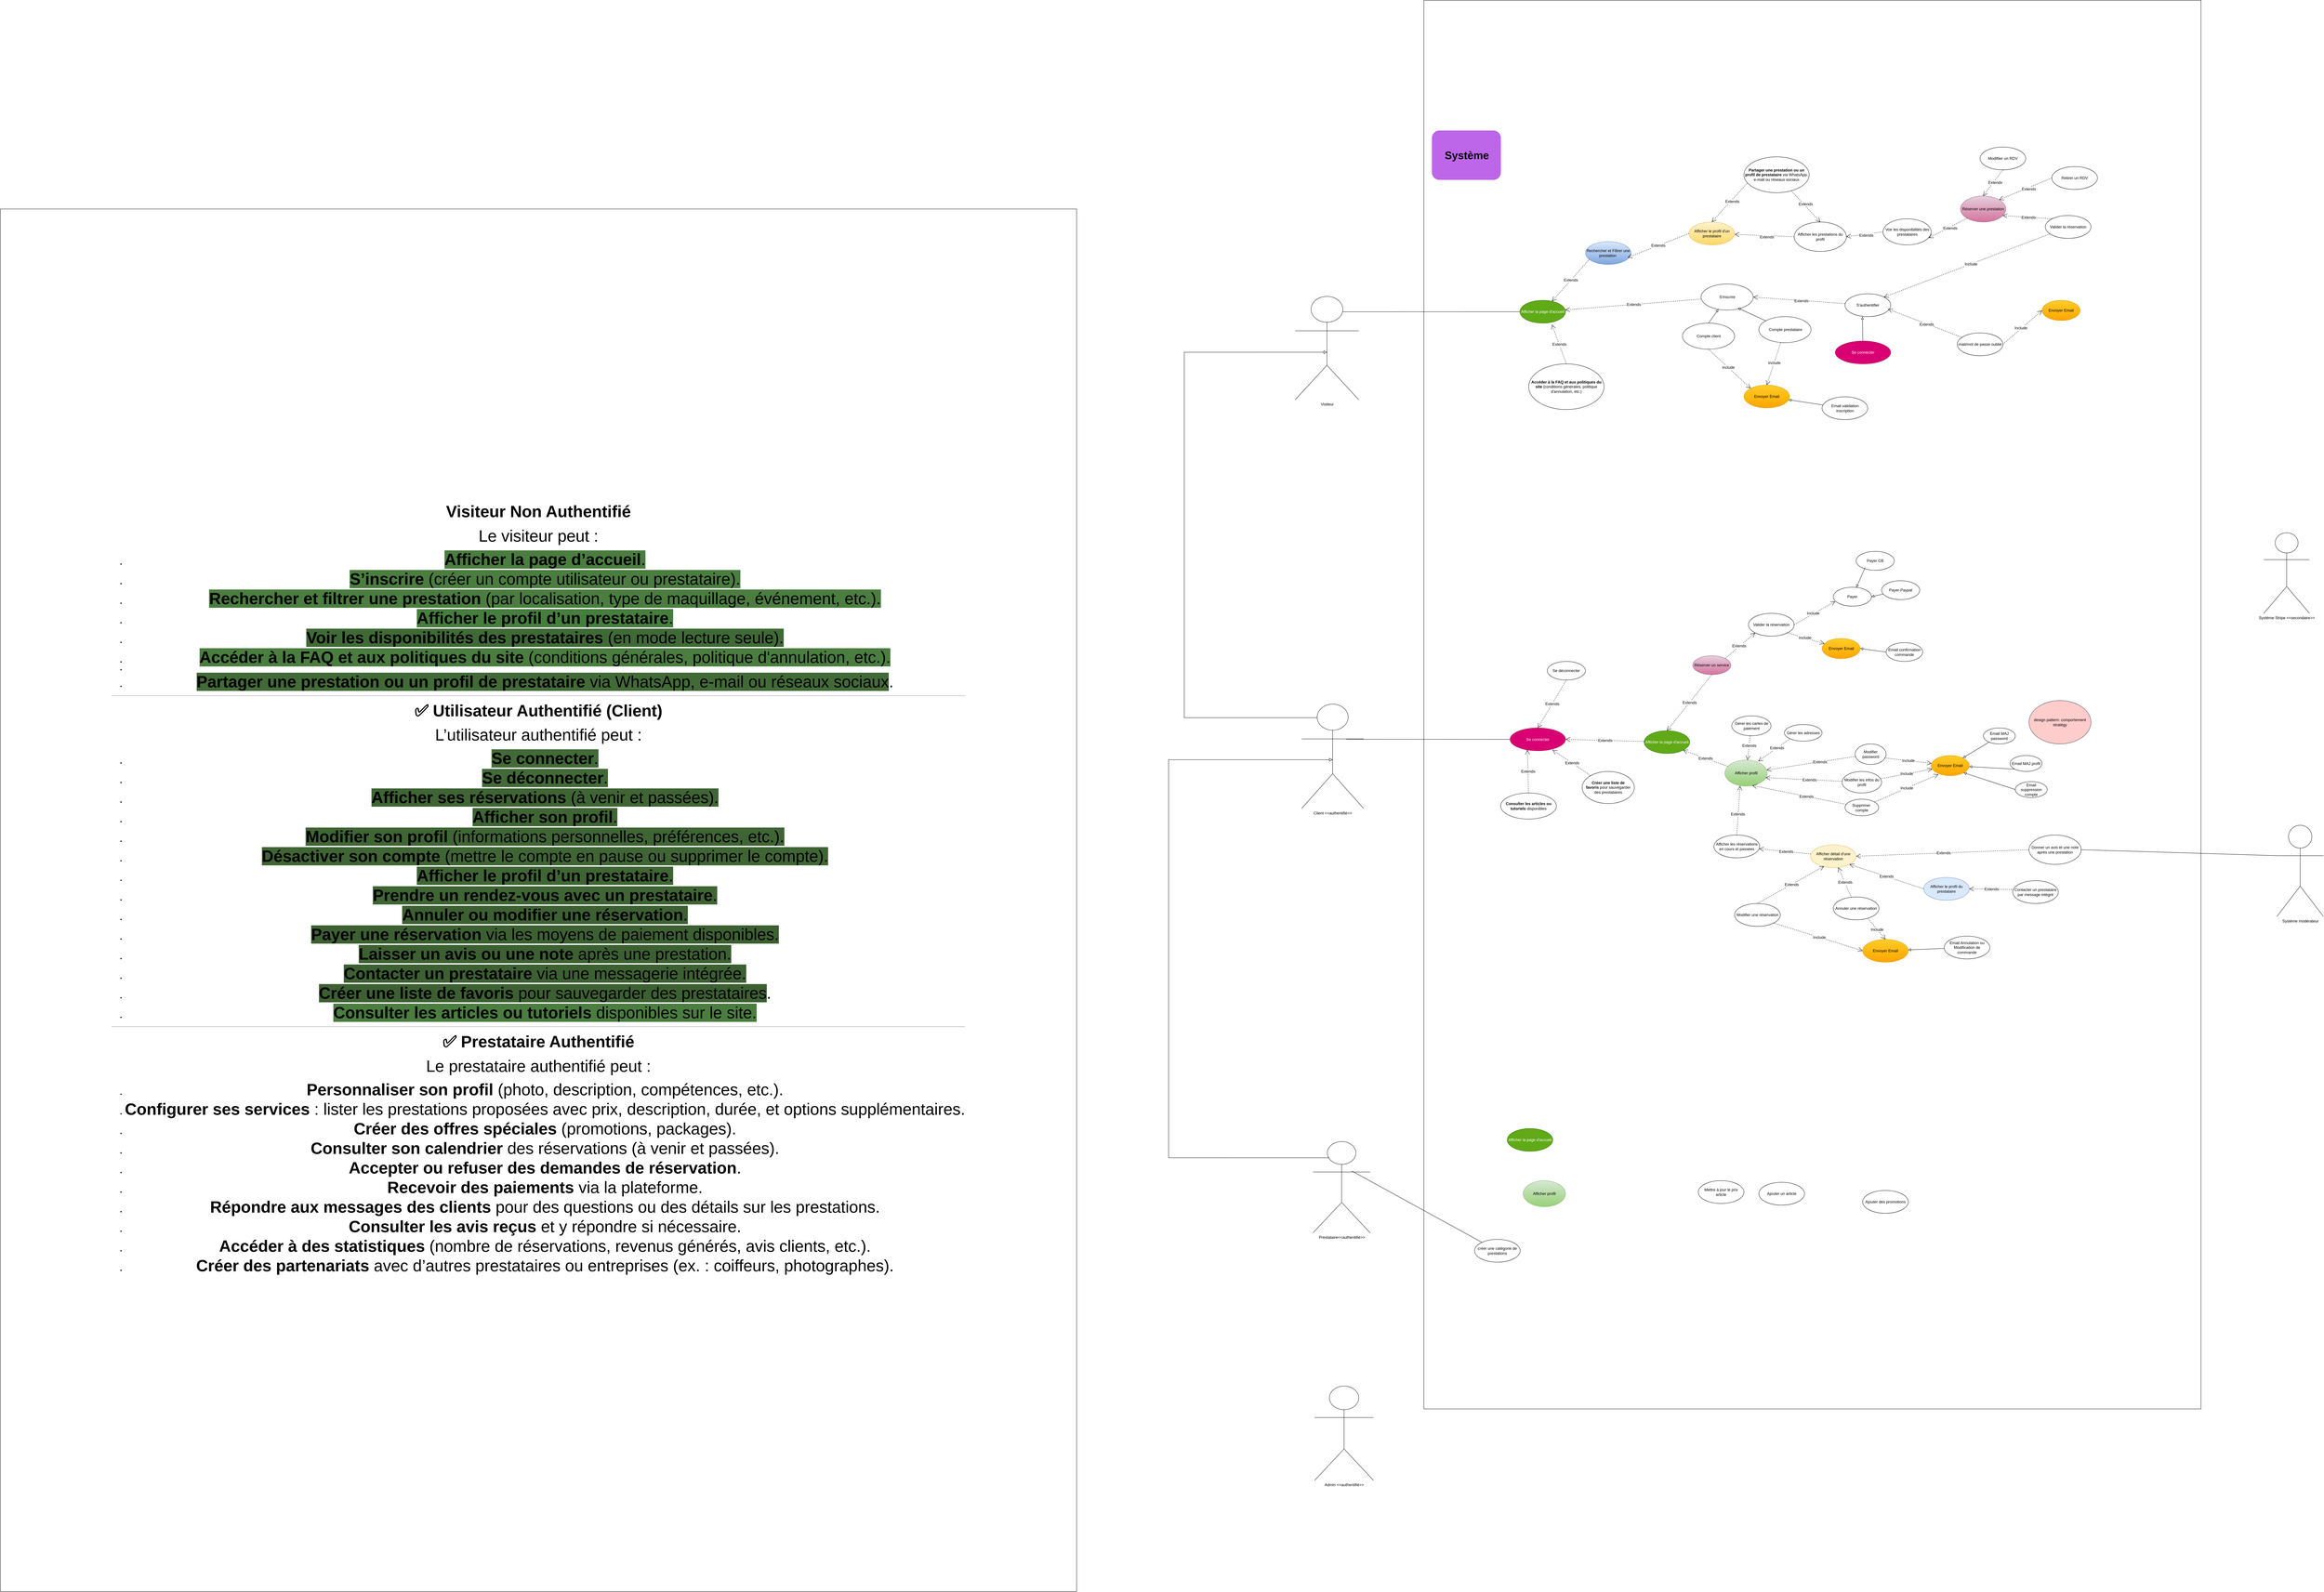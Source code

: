 <mxfile version="26.0.11">
  <diagram name="Page-1" id="6ZYqpIRizQXzz5DhEBzc">
    <mxGraphModel dx="8677" dy="4253" grid="1" gridSize="10" guides="1" tooltips="1" connect="1" arrows="1" fold="1" page="1" pageScale="1" pageWidth="827" pageHeight="1169" math="0" shadow="0">
      <root>
        <mxCell id="0" />
        <mxCell id="1" parent="0" />
        <mxCell id="JcrogjCkA5fSQEfnVnb9-1" value="Visiteur" style="shape=umlActor;verticalLabelPosition=bottom;verticalAlign=top;html=1;" parent="1" vertex="1">
          <mxGeometry x="-870" y="-892" width="195" height="317" as="geometry" />
        </mxCell>
        <mxCell id="JcrogjCkA5fSQEfnVnb9-3" value="Prestataire&amp;lt;&amp;lt;authentifié&amp;gt;&amp;gt;" style="shape=umlActor;verticalLabelPosition=bottom;verticalAlign=top;html=1;" parent="1" vertex="1">
          <mxGeometry x="-815" y="1700" width="175" height="280" as="geometry" />
        </mxCell>
        <mxCell id="JcrogjCkA5fSQEfnVnb9-5" value="Système Stripe &amp;lt;&amp;lt;secondaire&amp;gt;&amp;gt;" style="shape=umlActor;verticalLabelPosition=bottom;verticalAlign=top;html=1;" parent="1" vertex="1">
          <mxGeometry x="2100" y="-167" width="140" height="247" as="geometry" />
        </mxCell>
        <mxCell id="JcrogjCkA5fSQEfnVnb9-6" value="" style="rounded=0;whiteSpace=wrap;html=1;" parent="1" vertex="1">
          <mxGeometry x="-475.25" y="-1800" width="2382.5" height="4320" as="geometry" />
        </mxCell>
        <mxCell id="JcrogjCkA5fSQEfnVnb9-7" value="" style="rounded=1;whiteSpace=wrap;html=1;fillColor=light-dark(#be66ea, #392f3f);strokeColor=light-dark(#b84cd6, #9577a3);container=1;" parent="1" vertex="1">
          <mxGeometry x="-450" y="-1400" width="210" height="150" as="geometry" />
        </mxCell>
        <mxCell id="JcrogjCkA5fSQEfnVnb9-8" value="&lt;font style=&quot;font-size: 33px;&quot;&gt;&lt;b&gt;Système&lt;/b&gt;&lt;/font&gt;" style="text;strokeColor=none;fillColor=none;html=1;align=center;verticalAlign=middle;whiteSpace=wrap;rounded=0;fontSize=16;strokeWidth=2;container=1;" parent="JcrogjCkA5fSQEfnVnb9-7" vertex="1">
          <mxGeometry x="36.998" y="39.286" width="138.548" height="71.429" as="geometry" />
        </mxCell>
        <mxCell id="JcrogjCkA5fSQEfnVnb9-9" value="" style="endArrow=none;html=1;rounded=0;fontSize=12;startSize=8;endSize=8;entryX=0;entryY=0.5;entryDx=0;entryDy=0;exitX=0.75;exitY=0.149;exitDx=0;exitDy=0;exitPerimeter=0;" parent="1" source="JcrogjCkA5fSQEfnVnb9-1" target="JcrogjCkA5fSQEfnVnb9-14" edge="1">
          <mxGeometry width="50" height="50" relative="1" as="geometry">
            <mxPoint x="-480" y="-453" as="sourcePoint" />
            <mxPoint x="-122" y="-265" as="targetPoint" />
          </mxGeometry>
        </mxCell>
        <mxCell id="JcrogjCkA5fSQEfnVnb9-11" value="Admin &amp;lt;&amp;lt;authentifié&amp;gt;&amp;gt;" style="shape=umlActor;verticalLabelPosition=bottom;verticalAlign=top;html=1;" parent="1" vertex="1">
          <mxGeometry x="-810" y="2450" width="180" height="289" as="geometry" />
        </mxCell>
        <mxCell id="JcrogjCkA5fSQEfnVnb9-12" style="rounded=0;orthogonalLoop=1;jettySize=auto;html=1;fontSize=12;startSize=8;endSize=8;endArrow=block;endFill=0;edgeStyle=orthogonalEdgeStyle;exitX=0.251;exitY=0.116;exitDx=0;exitDy=0;exitPerimeter=0;entryX=0.503;entryY=0.54;entryDx=0;entryDy=0;entryPerimeter=0;" parent="1" source="JcrogjCkA5fSQEfnVnb9-4" target="JcrogjCkA5fSQEfnVnb9-1" edge="1">
          <mxGeometry relative="1" as="geometry">
            <mxPoint x="-862" y="400" as="sourcePoint" />
            <mxPoint x="-810" y="-720" as="targetPoint" />
            <Array as="points">
              <mxPoint x="-802" y="400" />
              <mxPoint x="-1210" y="400" />
              <mxPoint x="-1210" y="-721" />
            </Array>
          </mxGeometry>
        </mxCell>
        <mxCell id="JcrogjCkA5fSQEfnVnb9-13" value="Rechercher et Filtrer une prestation&amp;nbsp;" style="ellipse;whiteSpace=wrap;html=1;fillColor=#dae8fc;strokeColor=#6c8ebf;gradientColor=#7ea6e0;" parent="1" vertex="1">
          <mxGeometry x="20" y="-1060" width="140" height="70" as="geometry" />
        </mxCell>
        <mxCell id="JcrogjCkA5fSQEfnVnb9-14" value="Afficher la page d&#39;accueil" style="ellipse;whiteSpace=wrap;html=1;fillColor=#60a917;strokeColor=#2D7600;fontColor=#ffffff;" parent="1" vertex="1">
          <mxGeometry x="-181" y="-880" width="140" height="70" as="geometry" />
        </mxCell>
        <mxCell id="JcrogjCkA5fSQEfnVnb9-15" value="Extends" style="endArrow=open;endSize=12;dashed=1;html=1;rounded=0;fontSize=12;curved=1;exitX=0.09;exitY=0.768;exitDx=0;exitDy=0;exitPerimeter=0;" parent="1" source="JcrogjCkA5fSQEfnVnb9-13" target="JcrogjCkA5fSQEfnVnb9-14" edge="1">
          <mxGeometry x="-0.004" width="160" relative="1" as="geometry">
            <mxPoint x="62" y="-177" as="sourcePoint" />
            <mxPoint x="222" y="-177" as="targetPoint" />
            <mxPoint as="offset" />
          </mxGeometry>
        </mxCell>
        <mxCell id="JcrogjCkA5fSQEfnVnb9-16" value="Afficher le profil d&#39;un prestataire" style="ellipse;whiteSpace=wrap;html=1;fillColor=#fff2cc;gradientColor=#ffd966;strokeColor=#d6b656;" parent="1" vertex="1">
          <mxGeometry x="337.5" y="-1120" width="140" height="70" as="geometry" />
        </mxCell>
        <mxCell id="JcrogjCkA5fSQEfnVnb9-17" value="Extends" style="endArrow=open;endSize=12;dashed=1;html=1;rounded=0;fontSize=12;curved=1;exitX=0;exitY=0.5;exitDx=0;exitDy=0;entryX=0.926;entryY=0.698;entryDx=0;entryDy=0;entryPerimeter=0;" parent="1" source="JcrogjCkA5fSQEfnVnb9-16" target="JcrogjCkA5fSQEfnVnb9-13" edge="1">
          <mxGeometry x="0.01" width="160" relative="1" as="geometry">
            <mxPoint x="438" y="-216" as="sourcePoint" />
            <mxPoint x="315" y="-221" as="targetPoint" />
            <Array as="points" />
            <mxPoint as="offset" />
          </mxGeometry>
        </mxCell>
        <mxCell id="JcrogjCkA5fSQEfnVnb9-22" value="Retirer un RDV" style="ellipse;whiteSpace=wrap;html=1;" parent="1" vertex="1">
          <mxGeometry x="1450" y="-1290" width="140" height="70" as="geometry" />
        </mxCell>
        <mxCell id="JcrogjCkA5fSQEfnVnb9-23" value="Extends" style="endArrow=open;endSize=12;dashed=1;html=1;rounded=0;fontSize=12;curved=1;exitX=0;exitY=0.5;exitDx=0;exitDy=0;entryX=1;entryY=0;entryDx=0;entryDy=0;" parent="1" source="JcrogjCkA5fSQEfnVnb9-22" target="ZPxUNIYuf-vSOhyrgH9L-7" edge="1">
          <mxGeometry x="-0.093" y="4" width="160" relative="1" as="geometry">
            <mxPoint x="313" y="-135" as="sourcePoint" />
            <mxPoint x="468.77" y="-331.533" as="targetPoint" />
            <mxPoint as="offset" />
          </mxGeometry>
        </mxCell>
        <mxCell id="JcrogjCkA5fSQEfnVnb9-28" value="Valider la réservation" style="ellipse;whiteSpace=wrap;html=1;" parent="1" vertex="1">
          <mxGeometry x="1430" y="-1140" width="140" height="70" as="geometry" />
        </mxCell>
        <mxCell id="JcrogjCkA5fSQEfnVnb9-29" value="S&#39;authentifier" style="ellipse;whiteSpace=wrap;html=1;" parent="1" vertex="1">
          <mxGeometry x="816" y="-900" width="140" height="70" as="geometry" />
        </mxCell>
        <mxCell id="JcrogjCkA5fSQEfnVnb9-30" value="Extends" style="endArrow=open;endSize=12;dashed=1;html=1;rounded=0;fontSize=12;curved=1;exitX=0;exitY=0;exitDx=0;exitDy=0;entryX=0.928;entryY=0.75;entryDx=0;entryDy=0;entryPerimeter=0;" parent="1" source="JcrogjCkA5fSQEfnVnb9-28" target="ZPxUNIYuf-vSOhyrgH9L-7" edge="1">
          <mxGeometry x="-0.051" y="1" width="160" relative="1" as="geometry">
            <mxPoint x="261" y="-28" as="sourcePoint" />
            <mxPoint x="500" y="-155" as="targetPoint" />
            <mxPoint x="-1" as="offset" />
          </mxGeometry>
        </mxCell>
        <mxCell id="JcrogjCkA5fSQEfnVnb9-31" value="Include" style="endArrow=open;endSize=12;dashed=1;html=1;rounded=0;fontSize=12;curved=1;entryX=1;entryY=0;entryDx=0;entryDy=0;" parent="1" source="JcrogjCkA5fSQEfnVnb9-28" target="JcrogjCkA5fSQEfnVnb9-29" edge="1">
          <mxGeometry x="-0.051" y="1" width="160" relative="1" as="geometry">
            <mxPoint x="265" y="57" as="sourcePoint" />
            <mxPoint x="140" y="34" as="targetPoint" />
            <mxPoint x="-1" as="offset" />
          </mxGeometry>
        </mxCell>
        <mxCell id="JcrogjCkA5fSQEfnVnb9-32" value="S&#39;inscrire" style="ellipse;whiteSpace=wrap;html=1;" parent="1" vertex="1">
          <mxGeometry x="374.5" y="-930" width="160" height="80" as="geometry" />
        </mxCell>
        <mxCell id="JcrogjCkA5fSQEfnVnb9-33" value="Extends" style="endArrow=open;endSize=12;dashed=1;html=1;rounded=0;fontSize=12;curved=1;" parent="1" source="JcrogjCkA5fSQEfnVnb9-32" target="JcrogjCkA5fSQEfnVnb9-14" edge="1">
          <mxGeometry x="-0.004" width="160" relative="1" as="geometry">
            <mxPoint x="-108" y="-137" as="sourcePoint" />
            <mxPoint x="-121" y="-203" as="targetPoint" />
            <mxPoint as="offset" />
          </mxGeometry>
        </mxCell>
        <mxCell id="JcrogjCkA5fSQEfnVnb9-34" value="Extends" style="endArrow=open;endSize=12;dashed=1;html=1;rounded=0;fontSize=12;curved=1;entryX=1;entryY=0.5;entryDx=0;entryDy=0;" parent="1" source="JcrogjCkA5fSQEfnVnb9-29" target="JcrogjCkA5fSQEfnVnb9-32" edge="1">
          <mxGeometry x="-0.051" y="1" width="160" relative="1" as="geometry">
            <mxPoint x="117" y="161" as="sourcePoint" />
            <mxPoint x="-8" y="138" as="targetPoint" />
            <mxPoint x="-1" as="offset" />
          </mxGeometry>
        </mxCell>
        <mxCell id="JcrogjCkA5fSQEfnVnb9-35" value="Donner un avis et une note après une prestation" style="ellipse;whiteSpace=wrap;html=1;" parent="1" vertex="1">
          <mxGeometry x="1380" y="760" width="160" height="90" as="geometry" />
        </mxCell>
        <mxCell id="JcrogjCkA5fSQEfnVnb9-37" value="Afficher les réservations en cours et passées" style="ellipse;whiteSpace=wrap;html=1;" parent="1" vertex="1">
          <mxGeometry x="414" y="760" width="140" height="70" as="geometry" />
        </mxCell>
        <mxCell id="JcrogjCkA5fSQEfnVnb9-40" value="Envoyer Email" style="ellipse;whiteSpace=wrap;html=1;fillColor=#ffcd28;strokeColor=#d79b00;gradientColor=#ffa500;" parent="1" vertex="1">
          <mxGeometry x="506" y="-620" width="140" height="70" as="geometry" />
        </mxCell>
        <mxCell id="JcrogjCkA5fSQEfnVnb9-41" value="Email validation inscription" style="ellipse;whiteSpace=wrap;html=1;" parent="1" vertex="1">
          <mxGeometry x="745.5" y="-584" width="140" height="70" as="geometry" />
        </mxCell>
        <mxCell id="JcrogjCkA5fSQEfnVnb9-42" style="rounded=0;orthogonalLoop=1;jettySize=auto;html=1;fontSize=12;endArrow=block;endFill=0;" parent="1" source="JcrogjCkA5fSQEfnVnb9-41" target="JcrogjCkA5fSQEfnVnb9-40" edge="1">
          <mxGeometry relative="1" as="geometry">
            <mxPoint x="-231.5" y="54" as="sourcePoint" />
            <mxPoint x="-218.5" y="-225" as="targetPoint" />
          </mxGeometry>
        </mxCell>
        <mxCell id="JcrogjCkA5fSQEfnVnb9-43" value="include" style="endArrow=open;endSize=12;dashed=1;html=1;rounded=0;fontSize=12;curved=1;entryX=0;entryY=0;entryDx=0;entryDy=0;exitX=0.5;exitY=1;exitDx=0;exitDy=0;" parent="1" source="ZPxUNIYuf-vSOhyrgH9L-33" target="JcrogjCkA5fSQEfnVnb9-40" edge="1">
          <mxGeometry x="-0.051" y="1" width="160" relative="1" as="geometry">
            <mxPoint x="-148" y="-62" as="sourcePoint" />
            <mxPoint x="-119" y="-179" as="targetPoint" />
            <mxPoint x="-1" as="offset" />
          </mxGeometry>
        </mxCell>
        <mxCell id="JcrogjCkA5fSQEfnVnb9-44" value="Se déconnecter" style="ellipse;whiteSpace=wrap;html=1;" parent="1" vertex="1">
          <mxGeometry x="-97" y="227.5" width="117" height="57" as="geometry" />
        </mxCell>
        <mxCell id="JcrogjCkA5fSQEfnVnb9-46" value="Réserver un service" style="ellipse;whiteSpace=wrap;html=1;fillColor=#e6d0de;strokeColor=#996185;gradientColor=#d5739d;" parent="1" vertex="1">
          <mxGeometry x="349" y="210" width="117" height="58" as="geometry" />
        </mxCell>
        <mxCell id="JcrogjCkA5fSQEfnVnb9-47" value="Envoyer Email" style="ellipse;whiteSpace=wrap;html=1;fillColor=#ffcd28;strokeColor=#d79b00;gradientColor=#ffa500;" parent="1" vertex="1">
          <mxGeometry x="745.5" y="157" width="117" height="62" as="geometry" />
        </mxCell>
        <mxCell id="JcrogjCkA5fSQEfnVnb9-48" value="Include" style="endArrow=open;endSize=12;dashed=1;html=1;rounded=0;fontSize=12;curved=1;exitX=1;exitY=1;exitDx=0;exitDy=0;" parent="1" source="O4oYYWf4ppTde2RlQpEJ-8" target="JcrogjCkA5fSQEfnVnb9-47" edge="1">
          <mxGeometry x="-0.051" y="1" width="160" relative="1" as="geometry">
            <mxPoint x="-67" y="334" as="sourcePoint" />
            <mxPoint x="-117" y="257" as="targetPoint" />
            <mxPoint x="-1" as="offset" />
          </mxGeometry>
        </mxCell>
        <mxCell id="JcrogjCkA5fSQEfnVnb9-49" value="Email confirmation commande" style="ellipse;whiteSpace=wrap;html=1;" parent="1" vertex="1">
          <mxGeometry x="942" y="170" width="112" height="57.5" as="geometry" />
        </mxCell>
        <mxCell id="JcrogjCkA5fSQEfnVnb9-50" style="rounded=0;orthogonalLoop=1;jettySize=auto;html=1;fontSize=12;endArrow=block;endFill=0;exitX=0;exitY=0.5;exitDx=0;exitDy=0;entryX=1;entryY=0.5;entryDx=0;entryDy=0;" parent="1" source="JcrogjCkA5fSQEfnVnb9-49" target="JcrogjCkA5fSQEfnVnb9-47" edge="1">
          <mxGeometry relative="1" as="geometry">
            <mxPoint x="-31" y="394" as="sourcePoint" />
            <mxPoint x="-52" y="308" as="targetPoint" />
          </mxGeometry>
        </mxCell>
        <mxCell id="JcrogjCkA5fSQEfnVnb9-53" value="Afficher détail d&#39;une réservation" style="ellipse;whiteSpace=wrap;html=1;fillColor=#fff2cc;strokeColor=#d6b656;" parent="1" vertex="1">
          <mxGeometry x="710" y="790" width="140" height="70" as="geometry" />
        </mxCell>
        <mxCell id="JcrogjCkA5fSQEfnVnb9-54" value="Extends" style="endArrow=open;endSize=12;dashed=1;html=1;rounded=0;fontSize=12;curved=1;" parent="1" source="JcrogjCkA5fSQEfnVnb9-53" target="JcrogjCkA5fSQEfnVnb9-37" edge="1">
          <mxGeometry x="-0.051" y="1" width="160" relative="1" as="geometry">
            <mxPoint x="-46" y="542" as="sourcePoint" />
            <mxPoint x="-96" y="465" as="targetPoint" />
            <mxPoint x="-1" as="offset" />
          </mxGeometry>
        </mxCell>
        <mxCell id="JcrogjCkA5fSQEfnVnb9-56" value="Extends" style="endArrow=open;endSize=12;dashed=1;html=1;rounded=0;fontSize=12;curved=1;entryX=1;entryY=0.5;entryDx=0;entryDy=0;exitX=0;exitY=0.5;exitDx=0;exitDy=0;" parent="1" source="JcrogjCkA5fSQEfnVnb9-35" target="JcrogjCkA5fSQEfnVnb9-53" edge="1">
          <mxGeometry x="-0.012" width="160" relative="1" as="geometry">
            <mxPoint x="397" y="330" as="sourcePoint" />
            <mxPoint x="212.66" y="823.82" as="targetPoint" />
            <mxPoint as="offset" />
          </mxGeometry>
        </mxCell>
        <mxCell id="JcrogjCkA5fSQEfnVnb9-60" value="Afficher le profil du prestataire" style="ellipse;whiteSpace=wrap;html=1;fillColor=#dae8fc;strokeColor=#6c8ebf;" parent="1" vertex="1">
          <mxGeometry x="1057" y="890" width="140" height="70" as="geometry" />
        </mxCell>
        <mxCell id="JcrogjCkA5fSQEfnVnb9-61" value="Extends" style="endArrow=open;endSize=12;dashed=1;html=1;rounded=0;fontSize=12;curved=1;exitX=0;exitY=0.5;exitDx=0;exitDy=0;entryX=1;entryY=1;entryDx=0;entryDy=0;" parent="1" source="JcrogjCkA5fSQEfnVnb9-60" target="JcrogjCkA5fSQEfnVnb9-53" edge="1">
          <mxGeometry x="0.012" width="160" relative="1" as="geometry">
            <mxPoint x="152" y="453.09" as="sourcePoint" />
            <mxPoint x="71" y="453.09" as="targetPoint" />
            <mxPoint x="1" as="offset" />
          </mxGeometry>
        </mxCell>
        <mxCell id="JcrogjCkA5fSQEfnVnb9-62" value="Annuler une réservation" style="ellipse;whiteSpace=wrap;html=1;" parent="1" vertex="1">
          <mxGeometry x="780" y="950" width="140" height="70" as="geometry" />
        </mxCell>
        <mxCell id="JcrogjCkA5fSQEfnVnb9-63" value="Extends" style="endArrow=open;endSize=12;dashed=1;html=1;rounded=0;fontSize=12;curved=1;" parent="1" source="JcrogjCkA5fSQEfnVnb9-62" target="JcrogjCkA5fSQEfnVnb9-53" edge="1">
          <mxGeometry x="0.012" width="160" relative="1" as="geometry">
            <mxPoint x="147" y="525" as="sourcePoint" />
            <mxPoint x="84.615" y="1008.462" as="targetPoint" />
            <mxPoint x="1" as="offset" />
          </mxGeometry>
        </mxCell>
        <mxCell id="JcrogjCkA5fSQEfnVnb9-64" value="Envoyer Email" style="ellipse;whiteSpace=wrap;html=1;fillColor=#ffcd28;strokeColor=#d79b00;gradientColor=#ffa500;" parent="1" vertex="1">
          <mxGeometry x="870" y="1080" width="140" height="70" as="geometry" />
        </mxCell>
        <mxCell id="JcrogjCkA5fSQEfnVnb9-65" value="Include" style="endArrow=open;endSize=12;dashed=1;html=1;rounded=0;fontSize=12;curved=1;exitX=0.767;exitY=0.964;exitDx=0;exitDy=0;entryX=0.5;entryY=0;entryDx=0;entryDy=0;exitPerimeter=0;" parent="1" source="JcrogjCkA5fSQEfnVnb9-62" target="JcrogjCkA5fSQEfnVnb9-64" edge="1">
          <mxGeometry x="0.029" width="160" relative="1" as="geometry">
            <mxPoint x="268" y="547" as="sourcePoint" />
            <mxPoint x="330" y="548" as="targetPoint" />
            <mxPoint as="offset" />
            <Array as="points" />
          </mxGeometry>
        </mxCell>
        <mxCell id="JcrogjCkA5fSQEfnVnb9-66" value="Email Annulation ou Modification de commande" style="ellipse;whiteSpace=wrap;html=1;" parent="1" vertex="1">
          <mxGeometry x="1120" y="1070" width="140" height="70" as="geometry" />
        </mxCell>
        <mxCell id="JcrogjCkA5fSQEfnVnb9-67" style="rounded=0;orthogonalLoop=1;jettySize=auto;html=1;fontSize=12;endArrow=block;endFill=0;" parent="1" source="JcrogjCkA5fSQEfnVnb9-66" target="JcrogjCkA5fSQEfnVnb9-64" edge="1">
          <mxGeometry relative="1" as="geometry">
            <mxPoint x="445" y="432" as="sourcePoint" />
            <mxPoint x="377" y="433" as="targetPoint" />
          </mxGeometry>
        </mxCell>
        <mxCell id="JcrogjCkA5fSQEfnVnb9-68" value="Afficher profil" style="ellipse;whiteSpace=wrap;html=1;fillColor=#d5e8d4;gradientColor=#97d077;strokeColor=#82b366;" parent="1" vertex="1">
          <mxGeometry x="447.5" y="530" width="130" height="80" as="geometry" />
        </mxCell>
        <mxCell id="JcrogjCkA5fSQEfnVnb9-69" value="" style="endArrow=none;html=1;rounded=0;fontSize=12;startSize=8;endSize=8;exitX=0.72;exitY=0.336;exitDx=0;exitDy=0;exitPerimeter=0;entryX=0;entryY=0.5;entryDx=0;entryDy=0;" parent="1" source="JcrogjCkA5fSQEfnVnb9-4" target="8HR4kZGneCp6-RXd8VZ6-17" edge="1">
          <mxGeometry width="50" height="50" relative="1" as="geometry">
            <mxPoint x="-475" y="54" as="sourcePoint" />
            <mxPoint x="-180" y="390" as="targetPoint" />
          </mxGeometry>
        </mxCell>
        <mxCell id="JcrogjCkA5fSQEfnVnb9-70" value="Modifier les infos du profil" style="ellipse;whiteSpace=wrap;html=1;" parent="1" vertex="1">
          <mxGeometry x="807" y="565" width="121" height="66" as="geometry" />
        </mxCell>
        <mxCell id="JcrogjCkA5fSQEfnVnb9-71" value="Modifier password" style="ellipse;whiteSpace=wrap;html=1;" parent="1" vertex="1">
          <mxGeometry x="847" y="480.5" width="95" height="63" as="geometry" />
        </mxCell>
        <mxCell id="JcrogjCkA5fSQEfnVnb9-72" value="Extends" style="endArrow=open;endSize=12;dashed=1;html=1;rounded=0;fontSize=12;curved=1;" parent="1" source="JcrogjCkA5fSQEfnVnb9-71" target="JcrogjCkA5fSQEfnVnb9-68" edge="1">
          <mxGeometry x="-0.198" width="160" relative="1" as="geometry">
            <mxPoint x="-102" y="133" as="sourcePoint" />
            <mxPoint x="160" y="540" as="targetPoint" />
            <mxPoint as="offset" />
            <Array as="points" />
          </mxGeometry>
        </mxCell>
        <mxCell id="JcrogjCkA5fSQEfnVnb9-73" value="Extends" style="endArrow=open;endSize=12;dashed=1;html=1;rounded=0;fontSize=12;curved=1;entryX=0.961;entryY=0.673;entryDx=0;entryDy=0;entryPerimeter=0;" parent="1" source="JcrogjCkA5fSQEfnVnb9-70" target="JcrogjCkA5fSQEfnVnb9-68" edge="1">
          <mxGeometry x="-0.148" y="1" width="160" relative="1" as="geometry">
            <mxPoint x="-137" y="110" as="sourcePoint" />
            <mxPoint x="-188" y="140" as="targetPoint" />
            <mxPoint as="offset" />
          </mxGeometry>
        </mxCell>
        <mxCell id="JcrogjCkA5fSQEfnVnb9-74" value="Supprimer&amp;nbsp; compte" style="ellipse;whiteSpace=wrap;html=1;" parent="1" vertex="1">
          <mxGeometry x="816" y="650" width="103" height="51" as="geometry" />
        </mxCell>
        <mxCell id="JcrogjCkA5fSQEfnVnb9-75" value="Extends" style="endArrow=open;endSize=12;dashed=1;html=1;rounded=0;fontSize=12;curved=1;entryX=0.648;entryY=0.976;entryDx=0;entryDy=0;entryPerimeter=0;" parent="1" source="JcrogjCkA5fSQEfnVnb9-74" target="JcrogjCkA5fSQEfnVnb9-68" edge="1">
          <mxGeometry x="-0.148" y="1" width="160" relative="1" as="geometry">
            <mxPoint x="-73" y="143" as="sourcePoint" />
            <mxPoint x="136" y="573" as="targetPoint" />
            <mxPoint as="offset" />
          </mxGeometry>
        </mxCell>
        <mxCell id="JcrogjCkA5fSQEfnVnb9-76" value="Envoyer Email" style="ellipse;whiteSpace=wrap;html=1;fillColor=#ffcd28;strokeColor=#d79b00;gradientColor=#ffa500;" parent="1" vertex="1">
          <mxGeometry x="1080" y="516" width="117" height="62" as="geometry" />
        </mxCell>
        <mxCell id="JcrogjCkA5fSQEfnVnb9-77" value="Include" style="endArrow=open;endSize=12;dashed=1;html=1;rounded=0;fontSize=12;curved=1;exitX=0.945;exitY=0.681;exitDx=0;exitDy=0;exitPerimeter=0;" parent="1" source="JcrogjCkA5fSQEfnVnb9-71" target="JcrogjCkA5fSQEfnVnb9-76" edge="1">
          <mxGeometry x="0.01" width="160" relative="1" as="geometry">
            <mxPoint x="44" y="107" as="sourcePoint" />
            <mxPoint x="-19" y="136" as="targetPoint" />
            <mxPoint as="offset" />
          </mxGeometry>
        </mxCell>
        <mxCell id="JcrogjCkA5fSQEfnVnb9-78" value="Include" style="endArrow=open;endSize=12;dashed=1;html=1;rounded=0;fontSize=12;curved=1;entryX=0.026;entryY=0.672;entryDx=0;entryDy=0;entryPerimeter=0;" parent="1" source="JcrogjCkA5fSQEfnVnb9-70" target="JcrogjCkA5fSQEfnVnb9-76" edge="1">
          <mxGeometry x="0.01" width="160" relative="1" as="geometry">
            <mxPoint x="-19" y="157" as="sourcePoint" />
            <mxPoint x="189" y="202" as="targetPoint" />
            <mxPoint as="offset" />
          </mxGeometry>
        </mxCell>
        <mxCell id="JcrogjCkA5fSQEfnVnb9-79" value="Include" style="endArrow=open;endSize=12;dashed=1;html=1;rounded=0;fontSize=12;curved=1;entryX=0.192;entryY=0.932;entryDx=0;entryDy=0;entryPerimeter=0;" parent="1" source="JcrogjCkA5fSQEfnVnb9-74" target="JcrogjCkA5fSQEfnVnb9-76" edge="1">
          <mxGeometry x="0.01" width="160" relative="1" as="geometry">
            <mxPoint x="19" y="175" as="sourcePoint" />
            <mxPoint x="142" y="159" as="targetPoint" />
            <mxPoint as="offset" />
          </mxGeometry>
        </mxCell>
        <mxCell id="JcrogjCkA5fSQEfnVnb9-80" value="Email MAJ password" style="ellipse;whiteSpace=wrap;html=1;" parent="1" vertex="1">
          <mxGeometry x="1240" y="431.5" width="98" height="49" as="geometry" />
        </mxCell>
        <mxCell id="JcrogjCkA5fSQEfnVnb9-81" value="Email MAJ profil" style="ellipse;whiteSpace=wrap;html=1;" parent="1" vertex="1">
          <mxGeometry x="1322" y="516" width="98" height="49" as="geometry" />
        </mxCell>
        <mxCell id="JcrogjCkA5fSQEfnVnb9-82" value="Email suppression compte" style="ellipse;whiteSpace=wrap;html=1;" parent="1" vertex="1">
          <mxGeometry x="1338" y="596" width="98" height="49" as="geometry" />
        </mxCell>
        <mxCell id="JcrogjCkA5fSQEfnVnb9-83" style="rounded=0;orthogonalLoop=1;jettySize=auto;html=1;fontSize=12;endArrow=block;endFill=0;" parent="1" source="JcrogjCkA5fSQEfnVnb9-80" target="JcrogjCkA5fSQEfnVnb9-76" edge="1">
          <mxGeometry relative="1" as="geometry">
            <mxPoint x="368" y="120" as="sourcePoint" />
            <mxPoint x="249" y="202" as="targetPoint" />
          </mxGeometry>
        </mxCell>
        <mxCell id="JcrogjCkA5fSQEfnVnb9-85" style="rounded=0;orthogonalLoop=1;jettySize=auto;html=1;fontSize=12;endArrow=block;endFill=0;entryX=1;entryY=1;entryDx=0;entryDy=0;exitX=0;exitY=0.5;exitDx=0;exitDy=0;" parent="1" source="JcrogjCkA5fSQEfnVnb9-82" target="JcrogjCkA5fSQEfnVnb9-76" edge="1">
          <mxGeometry relative="1" as="geometry">
            <mxPoint x="302" y="226" as="sourcePoint" />
            <mxPoint x="229" y="218" as="targetPoint" />
          </mxGeometry>
        </mxCell>
        <mxCell id="JcrogjCkA5fSQEfnVnb9-86" style="edgeStyle=none;curved=1;rounded=0;orthogonalLoop=1;jettySize=auto;html=1;exitX=0.5;exitY=1;exitDx=0;exitDy=0;fontSize=12;startSize=8;endSize=8;" parent="1" edge="1">
          <mxGeometry relative="1" as="geometry">
            <mxPoint x="20" y="1030" as="sourcePoint" />
            <mxPoint x="20" y="1030" as="targetPoint" />
          </mxGeometry>
        </mxCell>
        <mxCell id="JcrogjCkA5fSQEfnVnb9-87" value="Gérer les cartes de paiement" style="ellipse;whiteSpace=wrap;html=1;" parent="1" vertex="1">
          <mxGeometry x="468.5" y="394.5" width="120.5" height="61" as="geometry" />
        </mxCell>
        <mxCell id="JcrogjCkA5fSQEfnVnb9-88" value="Gérer les adresses" style="ellipse;whiteSpace=wrap;html=1;" parent="1" vertex="1">
          <mxGeometry x="630" y="421" width="115.5" height="51" as="geometry" />
        </mxCell>
        <mxCell id="JcrogjCkA5fSQEfnVnb9-89" value="Extends" style="endArrow=open;endSize=12;dashed=1;html=1;rounded=0;fontSize=12;" parent="1" source="JcrogjCkA5fSQEfnVnb9-87" target="JcrogjCkA5fSQEfnVnb9-68" edge="1">
          <mxGeometry x="-0.19" width="160" relative="1" as="geometry">
            <mxPoint x="-162" y="248" as="sourcePoint" />
            <mxPoint x="-225" y="216" as="targetPoint" />
            <mxPoint as="offset" />
          </mxGeometry>
        </mxCell>
        <mxCell id="JcrogjCkA5fSQEfnVnb9-90" value="Extends" style="endArrow=open;endSize=12;dashed=1;html=1;rounded=0;fontSize=12;curved=1;exitX=0;exitY=1;exitDx=0;exitDy=0;entryX=0.788;entryY=0.048;entryDx=0;entryDy=0;entryPerimeter=0;" parent="1" source="JcrogjCkA5fSQEfnVnb9-88" target="JcrogjCkA5fSQEfnVnb9-68" edge="1">
          <mxGeometry x="-0.18" width="160" relative="1" as="geometry">
            <mxPoint x="-238" y="273" as="sourcePoint" />
            <mxPoint x="-198" y="211" as="targetPoint" />
            <mxPoint as="offset" />
            <Array as="points" />
          </mxGeometry>
        </mxCell>
        <mxCell id="JcrogjCkA5fSQEfnVnb9-91" value="créer une catégorie de prestations" style="ellipse;whiteSpace=wrap;html=1;" parent="1" vertex="1">
          <mxGeometry x="-320" y="2000" width="140" height="70" as="geometry" />
        </mxCell>
        <mxCell id="JcrogjCkA5fSQEfnVnb9-93" value="" style="endArrow=none;html=1;rounded=0;exitX=0.677;exitY=0.322;exitDx=0;exitDy=0;exitPerimeter=0;" parent="1" source="JcrogjCkA5fSQEfnVnb9-3" target="JcrogjCkA5fSQEfnVnb9-91" edge="1">
          <mxGeometry width="50" height="50" relative="1" as="geometry">
            <mxPoint x="-424" y="844" as="sourcePoint" />
            <mxPoint x="-225" y="1113" as="targetPoint" />
          </mxGeometry>
        </mxCell>
        <mxCell id="JcrogjCkA5fSQEfnVnb9-95" value="Ajouter un article" style="ellipse;whiteSpace=wrap;html=1;" parent="1" vertex="1">
          <mxGeometry x="551.75" y="1825" width="140" height="70" as="geometry" />
        </mxCell>
        <mxCell id="JcrogjCkA5fSQEfnVnb9-96" value="Mettre à jour le prix article" style="ellipse;whiteSpace=wrap;html=1;" parent="1" vertex="1">
          <mxGeometry x="366" y="1820" width="140" height="70" as="geometry" />
        </mxCell>
        <mxCell id="JcrogjCkA5fSQEfnVnb9-97" value="Ajouter des promotions" style="ellipse;whiteSpace=wrap;html=1;" parent="1" vertex="1">
          <mxGeometry x="870" y="1850" width="140" height="70" as="geometry" />
        </mxCell>
        <mxCell id="JcrogjCkA5fSQEfnVnb9-104" value="Système modérateur" style="shape=umlActor;verticalLabelPosition=bottom;verticalAlign=top;html=1;" parent="1" vertex="1">
          <mxGeometry x="2140" y="730" width="143" height="280" as="geometry" />
        </mxCell>
        <mxCell id="JcrogjCkA5fSQEfnVnb9-105" value="" style="endArrow=none;html=1;rounded=0;exitX=1;exitY=0.5;exitDx=0;exitDy=0;entryX=0;entryY=0.333;entryDx=0;entryDy=0;entryPerimeter=0;elbow=vertical;" parent="1" source="JcrogjCkA5fSQEfnVnb9-35" target="JcrogjCkA5fSQEfnVnb9-104" edge="1">
          <mxGeometry width="50" height="50" relative="1" as="geometry">
            <mxPoint x="-158" y="576" as="sourcePoint" />
            <mxPoint x="1485" y="543" as="targetPoint" />
          </mxGeometry>
        </mxCell>
        <mxCell id="0VXXz9JsmSmNUR_kG7N2-2" value="&lt;h2&gt;&lt;strong&gt;&lt;font style=&quot;font-size: 50px;&quot;&gt;Visiteur Non Authentifié&lt;/font&gt;&lt;/strong&gt;&lt;/h2&gt;&lt;p&gt;&lt;font style=&quot;font-size: 50px;&quot;&gt;Le visiteur peut :&lt;/font&gt;&lt;/p&gt;&lt;ul&gt;&lt;li&gt;&lt;font style=&quot;font-size: 50px; background-color: light-dark(rgb(74, 125, 63), rgb(255, 255, 255));&quot;&gt;&lt;strong style=&quot;&quot;&gt;Afficher la page d’accueil&lt;/strong&gt;.&lt;/font&gt;&lt;/li&gt;&lt;li&gt;&lt;font style=&quot;font-size: 50px; background-color: light-dark(rgb(74, 125, 63), rgb(255, 255, 255));&quot;&gt;&lt;strong style=&quot;&quot;&gt;S’inscrire&lt;/strong&gt; (créer un compte utilisateur ou prestataire).&lt;/font&gt;&lt;/li&gt;&lt;li&gt;&lt;font style=&quot;font-size: 50px; background-color: light-dark(rgb(74, 125, 63), rgb(255, 255, 255));&quot;&gt;&lt;strong style=&quot;&quot;&gt;Rechercher et filtrer une prestation&lt;/strong&gt; (par localisation, type de maquillage, événement, etc.).&lt;/font&gt;&lt;/li&gt;&lt;li&gt;&lt;font style=&quot;font-size: 50px; background-color: light-dark(rgb(69, 126, 61), rgb(255, 255, 255));&quot;&gt;&lt;strong&gt;Afficher le profil d’un prestataire&lt;/strong&gt;.&lt;/font&gt;&lt;/li&gt;&lt;li&gt;&lt;font style=&quot;font-size: 50px; background-color: light-dark(rgb(63, 106, 54), rgb(255, 255, 255));&quot;&gt;&lt;strong&gt;Voir les disponibilités des prestataires&lt;/strong&gt; (en mode lecture seule).&lt;/font&gt;&lt;/li&gt;&lt;li&gt;&lt;font style=&quot;font-size: 50px; background-color: light-dark(rgb(74, 125, 63), rgb(255, 255, 255));&quot;&gt;&lt;strong&gt;Accéder à la FAQ et aux politiques du site&lt;/strong&gt; (conditions générales, politique d&#39;annulation, etc.).&lt;/font&gt;&lt;/li&gt;&lt;li&gt;&lt;br&gt;&lt;/li&gt;&lt;li&gt;&lt;font style=&quot;font-size: 50px;&quot;&gt;&lt;span style=&quot;background-color: light-dark(rgb(66, 106, 55), rgb(255, 255, 255));&quot;&gt;&lt;strong&gt;Partager une prestation ou un profil de prestataire&lt;/strong&gt; via WhatsApp, e-mail ou réseaux sociaux&lt;/span&gt;.&lt;/font&gt;&lt;/li&gt;&lt;/ul&gt;&lt;hr&gt;&lt;h2&gt;&lt;font style=&quot;font-size: 50px;&quot;&gt;✅ &lt;strong&gt;Utilisateur Authentifié (Client)&lt;/strong&gt;&lt;/font&gt;&lt;/h2&gt;&lt;p&gt;&lt;font style=&quot;font-size: 50px;&quot;&gt;L’utilisateur authentifié peut :&lt;/font&gt;&lt;/p&gt;&lt;ul&gt;&lt;li&gt;&lt;font style=&quot;font-size: 50px; background-color: light-dark(rgb(66, 106, 55), rgb(255, 255, 255));&quot;&gt;&lt;strong style=&quot;&quot;&gt;Se connecter&lt;/strong&gt;.&lt;/font&gt;&lt;/li&gt;&lt;li&gt;&lt;font style=&quot;font-size: 50px; background-color: light-dark(rgb(66, 106, 55), rgb(255, 255, 255));&quot;&gt;&lt;strong style=&quot;&quot;&gt;Se déconnecter&lt;/strong&gt;.&lt;/font&gt;&lt;/li&gt;&lt;li&gt;&lt;font style=&quot;font-size: 50px; background-color: light-dark(rgb(63, 101, 52), rgb(255, 255, 255));&quot;&gt;&lt;strong&gt;Afficher ses réservations&lt;/strong&gt; (à venir et passées).&lt;/font&gt;&lt;/li&gt;&lt;li&gt;&lt;font style=&quot;font-size: 50px; background-color: light-dark(rgb(63, 101, 52), rgb(255, 255, 255));&quot;&gt;&lt;strong style=&quot;&quot;&gt;Afficher son profil&lt;/strong&gt;.&lt;/font&gt;&lt;/li&gt;&lt;li&gt;&lt;font style=&quot;font-size: 50px; background-color: light-dark(rgb(63, 101, 52), rgb(255, 255, 255));&quot;&gt;&lt;strong&gt;Modifier son profil&lt;/strong&gt; (informations personnelles, préférences, etc.).&lt;/font&gt;&lt;/li&gt;&lt;li&gt;&lt;font style=&quot;font-size: 50px; background-color: light-dark(rgb(63, 101, 52), rgb(255, 255, 255));&quot;&gt;&lt;strong style=&quot;&quot;&gt;Désactiver son compte&lt;/strong&gt; (mettre le compte en pause ou supprimer le compte).&lt;/font&gt;&lt;/li&gt;&lt;li&gt;&lt;font style=&quot;font-size: 50px; background-color: light-dark(rgb(63, 101, 52), rgb(255, 255, 255));&quot;&gt;&lt;strong&gt;Afficher le profil d’un prestataire&lt;/strong&gt;.&lt;/font&gt;&lt;/li&gt;&lt;li&gt;&lt;font style=&quot;font-size: 50px; background-color: light-dark(rgb(63, 101, 52), rgb(255, 255, 255));&quot;&gt;&lt;strong&gt;Prendre un rendez-vous avec un prestataire&lt;/strong&gt;.&lt;/font&gt;&lt;/li&gt;&lt;li&gt;&lt;font style=&quot;font-size: 50px; background-color: light-dark(rgb(60, 96, 50), rgb(255, 255, 255));&quot;&gt;&lt;strong&gt;Annuler ou modifier une réservation&lt;/strong&gt;.&lt;/font&gt;&lt;/li&gt;&lt;li&gt;&lt;font style=&quot;font-size: 50px; background-color: light-dark(rgb(60, 96, 50), rgb(255, 255, 255));&quot;&gt;&lt;strong&gt;Payer une réservation&lt;/strong&gt; via les moyens de paiement disponibles.&lt;/font&gt;&lt;/li&gt;&lt;li&gt;&lt;font style=&quot;font-size: 50px; background-color: light-dark(rgb(60, 96, 50), rgb(255, 255, 255));&quot;&gt;&lt;strong&gt;Laisser un avis ou une note&lt;/strong&gt; après une prestation.&lt;/font&gt;&lt;/li&gt;&lt;li&gt;&lt;font style=&quot;font-size: 50px; background-color: light-dark(rgb(60, 96, 50), rgb(255, 255, 255));&quot;&gt;&lt;strong&gt;Contacter un prestataire&lt;/strong&gt; via une messagerie intégrée.&lt;/font&gt;&lt;/li&gt;&lt;li&gt;&lt;font style=&quot;font-size: 50px;&quot;&gt;&lt;span style=&quot;background-color: light-dark(rgb(60, 96, 50), rgb(255, 255, 255));&quot;&gt;&lt;strong&gt;Créer une liste de favoris&lt;/strong&gt; pour sauvegarder des prestataires&lt;/span&gt;.&lt;/font&gt;&lt;/li&gt;&lt;li&gt;&lt;font style=&quot;font-size: 50px; background-color: light-dark(rgb(74, 125, 63), rgb(255, 255, 255));&quot;&gt;&lt;strong&gt;Consulter les articles ou tutoriels&lt;/strong&gt;&amp;nbsp;disponibles sur le site.&lt;/font&gt;&lt;/li&gt;&lt;/ul&gt;&lt;hr&gt;&lt;h2&gt;&lt;font style=&quot;font-size: 50px;&quot;&gt;✅ &lt;strong&gt;Prestataire Authentifié&lt;/strong&gt;&lt;/font&gt;&lt;/h2&gt;&lt;p&gt;&lt;font style=&quot;font-size: 50px;&quot;&gt;Le prestataire authentifié peut :&lt;/font&gt;&lt;/p&gt;&lt;ul&gt;&lt;li&gt;&lt;font style=&quot;font-size: 50px;&quot;&gt;&lt;strong&gt;Personnaliser son profil&lt;/strong&gt; (photo, description, compétences, etc.).&lt;/font&gt;&lt;/li&gt;&lt;li&gt;&lt;font style=&quot;font-size: 50px;&quot;&gt;&lt;strong&gt;Configurer ses services&lt;/strong&gt; : lister les prestations proposées avec prix, description, durée, et options supplémentaires.&lt;/font&gt;&lt;/li&gt;&lt;li&gt;&lt;font style=&quot;font-size: 50px;&quot;&gt;&lt;strong&gt;Créer des offres spéciales&lt;/strong&gt; (promotions, packages).&lt;/font&gt;&lt;/li&gt;&lt;li&gt;&lt;font style=&quot;font-size: 50px;&quot;&gt;&lt;strong&gt;Consulter son calendrier&lt;/strong&gt; des réservations (à venir et passées).&lt;/font&gt;&lt;/li&gt;&lt;li&gt;&lt;font style=&quot;font-size: 50px;&quot;&gt;&lt;strong&gt;Accepter ou refuser des demandes de réservation&lt;/strong&gt;.&lt;/font&gt;&lt;/li&gt;&lt;li&gt;&lt;font style=&quot;font-size: 50px;&quot;&gt;&lt;strong&gt;Recevoir des paiements&lt;/strong&gt; via la plateforme.&lt;/font&gt;&lt;/li&gt;&lt;li&gt;&lt;font style=&quot;font-size: 50px;&quot;&gt;&lt;strong&gt;Répondre aux messages des clients&lt;/strong&gt; pour des questions ou des détails sur les prestations.&lt;/font&gt;&lt;/li&gt;&lt;li&gt;&lt;font style=&quot;font-size: 50px;&quot;&gt;&lt;strong&gt;Consulter les avis reçus&lt;/strong&gt; et y répondre si nécessaire.&lt;/font&gt;&lt;/li&gt;&lt;li&gt;&lt;font style=&quot;font-size: 50px;&quot;&gt;&lt;strong&gt;Accéder à des statistiques&lt;/strong&gt; (nombre de réservations, revenus générés, avis clients, etc.).&lt;/font&gt;&lt;/li&gt;&lt;li&gt;&lt;font style=&quot;font-size: 50px;&quot;&gt;&lt;strong&gt;Créer des partenariats&lt;/strong&gt; avec d’autres prestataires ou entreprises (ex. : coiffeurs, photographes).&lt;/font&gt;&lt;/li&gt;&lt;/ul&gt;&lt;div&gt;&lt;font style=&quot;font-size: 50px;&quot;&gt;&lt;br&gt;&lt;/font&gt;&lt;/div&gt;&lt;div&gt;&lt;br&gt;&lt;/div&gt;" style="rounded=0;whiteSpace=wrap;html=1;" parent="1" vertex="1">
          <mxGeometry x="-4840" y="-1160" width="3300" height="4240" as="geometry" />
        </mxCell>
        <mxCell id="Aui0BbWLfcAQKPLBXU1m-1" value="Payer" style="ellipse;whiteSpace=wrap;html=1;" parent="1" vertex="1">
          <mxGeometry x="780" width="117" height="58" as="geometry" />
        </mxCell>
        <mxCell id="Aui0BbWLfcAQKPLBXU1m-2" value="Extends" style="endArrow=open;endSize=12;dashed=1;html=1;rounded=0;fontSize=12;curved=1;entryX=0;entryY=1;entryDx=0;entryDy=0;exitX=1;exitY=0;exitDx=0;exitDy=0;" parent="1" source="JcrogjCkA5fSQEfnVnb9-46" target="O4oYYWf4ppTde2RlQpEJ-8" edge="1">
          <mxGeometry x="-0.051" y="1" width="160" relative="1" as="geometry">
            <mxPoint x="-171" y="661" as="sourcePoint" />
            <mxPoint x="-58" y="660" as="targetPoint" />
            <mxPoint x="-1" as="offset" />
          </mxGeometry>
        </mxCell>
        <mxCell id="Aui0BbWLfcAQKPLBXU1m-3" value="Payer CB" style="ellipse;whiteSpace=wrap;html=1;" parent="1" vertex="1">
          <mxGeometry x="850" y="-110" width="117" height="58" as="geometry" />
        </mxCell>
        <mxCell id="Aui0BbWLfcAQKPLBXU1m-4" value="Payer Paypal" style="ellipse;whiteSpace=wrap;html=1;" parent="1" vertex="1">
          <mxGeometry x="928" y="-20" width="117" height="58" as="geometry" />
        </mxCell>
        <mxCell id="Aui0BbWLfcAQKPLBXU1m-6" style="rounded=0;orthogonalLoop=1;jettySize=auto;html=1;fontSize=12;endArrow=block;endFill=0;exitX=0.238;exitY=0.844;exitDx=0;exitDy=0;exitPerimeter=0;" parent="1" source="Aui0BbWLfcAQKPLBXU1m-3" target="Aui0BbWLfcAQKPLBXU1m-1" edge="1">
          <mxGeometry relative="1" as="geometry">
            <mxPoint x="111" y="496.62" as="sourcePoint" />
            <mxPoint x="10" y="699.62" as="targetPoint" />
          </mxGeometry>
        </mxCell>
        <mxCell id="Aui0BbWLfcAQKPLBXU1m-7" style="rounded=0;orthogonalLoop=1;jettySize=auto;html=1;fontSize=12;endArrow=block;endFill=0;entryX=1;entryY=0.5;entryDx=0;entryDy=0;" parent="1" source="Aui0BbWLfcAQKPLBXU1m-4" target="Aui0BbWLfcAQKPLBXU1m-1" edge="1">
          <mxGeometry relative="1" as="geometry">
            <mxPoint x="138" y="554" as="sourcePoint" />
            <mxPoint y="568" as="targetPoint" />
          </mxGeometry>
        </mxCell>
        <mxCell id="ZPxUNIYuf-vSOhyrgH9L-1" value="mail/mot de passe oublié" style="ellipse;whiteSpace=wrap;html=1;" parent="1" vertex="1">
          <mxGeometry x="1160" y="-780" width="140" height="70" as="geometry" />
        </mxCell>
        <mxCell id="ZPxUNIYuf-vSOhyrgH9L-2" value="Extends" style="endArrow=open;endSize=12;dashed=1;html=1;rounded=0;fontSize=12;curved=1;entryX=0.941;entryY=0.671;entryDx=0;entryDy=0;entryPerimeter=0;" parent="1" source="ZPxUNIYuf-vSOhyrgH9L-1" target="JcrogjCkA5fSQEfnVnb9-29" edge="1">
          <mxGeometry x="-0.051" y="1" width="160" relative="1" as="geometry">
            <mxPoint x="494.5" y="165" as="sourcePoint" />
            <mxPoint x="365.5" y="60" as="targetPoint" />
            <mxPoint x="-1" as="offset" />
          </mxGeometry>
        </mxCell>
        <mxCell id="ZPxUNIYuf-vSOhyrgH9L-3" value="Envoyer Email" style="ellipse;whiteSpace=wrap;html=1;fillColor=#ffcd28;strokeColor=#d79b00;gradientColor=#ffa500;" parent="1" vertex="1">
          <mxGeometry x="1420" y="-880" width="117" height="62" as="geometry" />
        </mxCell>
        <mxCell id="ZPxUNIYuf-vSOhyrgH9L-5" value="" style="rounded=0;orthogonalLoop=1;jettySize=auto;html=1;fontSize=12;endArrow=block;endFill=0;exitX=0;exitY=1;exitDx=0;exitDy=0;" parent="1" source="JcrogjCkA5fSQEfnVnb9-81" target="JcrogjCkA5fSQEfnVnb9-76" edge="1">
          <mxGeometry relative="1" as="geometry">
            <mxPoint x="1051" y="145" as="sourcePoint" />
            <mxPoint x="950" y="348" as="targetPoint" />
          </mxGeometry>
        </mxCell>
        <mxCell id="ZPxUNIYuf-vSOhyrgH9L-4" value="design pattern: comportement stratégy" style="ellipse;whiteSpace=wrap;html=1;fillColor=#ffcccc;strokeColor=#36393d;" parent="1" vertex="1">
          <mxGeometry x="1380" y="347.5" width="190" height="133" as="geometry" />
        </mxCell>
        <mxCell id="ZPxUNIYuf-vSOhyrgH9L-6" value="Include" style="endArrow=open;endSize=12;dashed=1;html=1;rounded=0;fontSize=12;curved=1;entryX=0;entryY=0.5;entryDx=0;entryDy=0;exitX=1;exitY=0.5;exitDx=0;exitDy=0;" parent="1" source="ZPxUNIYuf-vSOhyrgH9L-1" target="ZPxUNIYuf-vSOhyrgH9L-3" edge="1">
          <mxGeometry x="-0.051" y="1" width="160" relative="1" as="geometry">
            <mxPoint x="792" y="61" as="sourcePoint" />
            <mxPoint x="540" y="130" as="targetPoint" />
            <mxPoint x="-1" as="offset" />
          </mxGeometry>
        </mxCell>
        <mxCell id="ZPxUNIYuf-vSOhyrgH9L-7" value="Réserver une prestation" style="ellipse;whiteSpace=wrap;html=1;fillColor=#e6d0de;strokeColor=#996185;gradientColor=#d5739d;" parent="1" vertex="1">
          <mxGeometry x="1170" y="-1200" width="139" height="80" as="geometry" />
        </mxCell>
        <mxCell id="ZPxUNIYuf-vSOhyrgH9L-10" style="rounded=0;orthogonalLoop=1;jettySize=auto;html=1;endArrow=block;endFill=0;entryX=0.381;entryY=1.001;entryDx=0;entryDy=0;entryPerimeter=0;" parent="1" source="ZPxUNIYuf-vSOhyrgH9L-9" target="JcrogjCkA5fSQEfnVnb9-29" edge="1">
          <mxGeometry relative="1" as="geometry">
            <mxPoint x="330" y="-160" as="targetPoint" />
          </mxGeometry>
        </mxCell>
        <mxCell id="ZPxUNIYuf-vSOhyrgH9L-9" value="Se connecter" style="ellipse;whiteSpace=wrap;html=1;fillColor=#d80073;strokeColor=#A50040;fontColor=#ffffff;" parent="1" vertex="1">
          <mxGeometry x="786" y="-755" width="170" height="70" as="geometry" />
        </mxCell>
        <mxCell id="ZPxUNIYuf-vSOhyrgH9L-12" value="Extends" style="endArrow=open;endSize=12;dashed=1;html=1;rounded=0;fontSize=12;curved=1;exitX=0;exitY=0.5;exitDx=0;exitDy=0;" parent="1" source="8HR4kZGneCp6-RXd8VZ6-1" target="JcrogjCkA5fSQEfnVnb9-16" edge="1">
          <mxGeometry x="-0.088" y="4" width="160" relative="1" as="geometry">
            <mxPoint x="730" y="-427" as="sourcePoint" />
            <mxPoint x="590" y="-400" as="targetPoint" />
            <mxPoint as="offset" />
          </mxGeometry>
        </mxCell>
        <mxCell id="ZPxUNIYuf-vSOhyrgH9L-13" value="Afficher la page d&#39;accueil" style="ellipse;whiteSpace=wrap;html=1;fillColor=#60a917;strokeColor=#2D7600;fontColor=#ffffff;" parent="1" vertex="1">
          <mxGeometry x="200" y="440" width="140" height="70" as="geometry" />
        </mxCell>
        <mxCell id="ZPxUNIYuf-vSOhyrgH9L-14" value="Afficher la page d&#39;accueil" style="ellipse;whiteSpace=wrap;html=1;fillColor=#60a917;strokeColor=#2D7600;fontColor=#ffffff;" parent="1" vertex="1">
          <mxGeometry x="-220" y="1660" width="140" height="70" as="geometry" />
        </mxCell>
        <mxCell id="ZPxUNIYuf-vSOhyrgH9L-31" value="Extends" style="endArrow=open;endSize=12;dashed=1;html=1;rounded=0;fontSize=12;curved=1;entryX=1;entryY=1;entryDx=0;entryDy=0;" parent="1" source="JcrogjCkA5fSQEfnVnb9-68" target="ZPxUNIYuf-vSOhyrgH9L-13" edge="1">
          <mxGeometry x="-0.004" width="160" relative="1" as="geometry">
            <mxPoint x="50" y="480" as="sourcePoint" />
            <mxPoint x="-60" y="619" as="targetPoint" />
            <mxPoint as="offset" />
          </mxGeometry>
        </mxCell>
        <mxCell id="ZPxUNIYuf-vSOhyrgH9L-33" value="Compte client" style="ellipse;whiteSpace=wrap;html=1;" parent="1" vertex="1">
          <mxGeometry x="317.5" y="-810" width="160" height="80" as="geometry" />
        </mxCell>
        <mxCell id="ZPxUNIYuf-vSOhyrgH9L-35" value="&amp;nbsp;Compte prestataire" style="ellipse;whiteSpace=wrap;html=1;" parent="1" vertex="1">
          <mxGeometry x="551.75" y="-830" width="160" height="80" as="geometry" />
        </mxCell>
        <mxCell id="ZPxUNIYuf-vSOhyrgH9L-36" value="" style="rounded=0;orthogonalLoop=1;jettySize=auto;html=1;fontSize=12;endArrow=block;endFill=0;entryX=0.709;entryY=0.925;entryDx=0;entryDy=0;entryPerimeter=0;" parent="1" source="ZPxUNIYuf-vSOhyrgH9L-35" target="JcrogjCkA5fSQEfnVnb9-32" edge="1">
          <mxGeometry relative="1" as="geometry">
            <mxPoint x="422" y="-160" as="sourcePoint" />
            <mxPoint x="259" y="-108" as="targetPoint" />
          </mxGeometry>
        </mxCell>
        <mxCell id="ZPxUNIYuf-vSOhyrgH9L-37" value="" style="rounded=0;orthogonalLoop=1;jettySize=auto;html=1;fontSize=12;endArrow=block;endFill=0;exitX=0.5;exitY=0;exitDx=0;exitDy=0;" parent="1" source="ZPxUNIYuf-vSOhyrgH9L-33" target="JcrogjCkA5fSQEfnVnb9-32" edge="1">
          <mxGeometry relative="1" as="geometry">
            <mxPoint x="286" y="-151" as="sourcePoint" />
            <mxPoint x="334" y="-223" as="targetPoint" />
          </mxGeometry>
        </mxCell>
        <mxCell id="ZPxUNIYuf-vSOhyrgH9L-38" value="include" style="endArrow=open;endSize=12;dashed=1;html=1;rounded=0;fontSize=12;curved=1;entryX=0.5;entryY=0;entryDx=0;entryDy=0;" parent="1" source="ZPxUNIYuf-vSOhyrgH9L-35" target="JcrogjCkA5fSQEfnVnb9-40" edge="1">
          <mxGeometry x="-0.051" y="1" width="160" relative="1" as="geometry">
            <mxPoint x="147" y="-103" as="sourcePoint" />
            <mxPoint x="6" y="-40" as="targetPoint" />
            <mxPoint x="-1" as="offset" />
          </mxGeometry>
        </mxCell>
        <mxCell id="ZPxUNIYuf-vSOhyrgH9L-40" value="Afficher profil" style="ellipse;whiteSpace=wrap;html=1;fillColor=#d5e8d4;gradientColor=#97d077;strokeColor=#82b366;" parent="1" vertex="1">
          <mxGeometry x="-171" y="1820" width="130" height="80" as="geometry" />
        </mxCell>
        <mxCell id="JcrogjCkA5fSQEfnVnb9-4" value="Client &amp;lt;&amp;lt;authentifié&amp;gt;&amp;gt;" style="shape=umlActor;verticalLabelPosition=bottom;verticalAlign=top;html=1;" parent="1" vertex="1">
          <mxGeometry x="-850" y="358.5" width="190" height="320" as="geometry" />
        </mxCell>
        <mxCell id="8HR4kZGneCp6-RXd8VZ6-1" value="Afficher les prestations du profil" style="ellipse;whiteSpace=wrap;html=1;" parent="1" vertex="1">
          <mxGeometry x="660" y="-1120" width="160" height="90" as="geometry" />
        </mxCell>
        <mxCell id="8HR4kZGneCp6-RXd8VZ6-3" value="&lt;font style=&quot;&quot;&gt;Voir les disponibilités des prestataires&lt;/font&gt;" style="ellipse;whiteSpace=wrap;html=1;" parent="1" vertex="1">
          <mxGeometry x="932.5" y="-1130" width="147.5" height="80" as="geometry" />
        </mxCell>
        <mxCell id="8HR4kZGneCp6-RXd8VZ6-4" value="Extends" style="endArrow=open;endSize=12;dashed=1;html=1;rounded=0;fontSize=12;curved=1;exitX=0;exitY=0.5;exitDx=0;exitDy=0;entryX=1;entryY=0.5;entryDx=0;entryDy=0;" parent="1" source="8HR4kZGneCp6-RXd8VZ6-3" target="8HR4kZGneCp6-RXd8VZ6-1" edge="1">
          <mxGeometry x="-0.088" y="4" width="160" relative="1" as="geometry">
            <mxPoint x="916" y="-613.5" as="sourcePoint" />
            <mxPoint x="800" y="-606.5" as="targetPoint" />
            <mxPoint as="offset" />
          </mxGeometry>
        </mxCell>
        <mxCell id="8HR4kZGneCp6-RXd8VZ6-5" value="Extends" style="endArrow=open;endSize=12;dashed=1;html=1;rounded=0;fontSize=12;curved=1;entryX=0.949;entryY=0.734;entryDx=0;entryDy=0;entryPerimeter=0;exitX=0;exitY=1;exitDx=0;exitDy=0;" parent="1" source="ZPxUNIYuf-vSOhyrgH9L-7" target="8HR4kZGneCp6-RXd8VZ6-3" edge="1">
          <mxGeometry x="-0.088" y="4" width="160" relative="1" as="geometry">
            <mxPoint x="1140" y="-530" as="sourcePoint" />
            <mxPoint x="1114" y="-586" as="targetPoint" />
            <mxPoint as="offset" />
          </mxGeometry>
        </mxCell>
        <mxCell id="8HR4kZGneCp6-RXd8VZ6-6" value="Extends" style="endArrow=open;endSize=12;dashed=1;html=1;rounded=0;fontSize=12;curved=1;entryX=0.5;entryY=0;entryDx=0;entryDy=0;" parent="1" source="8HR4kZGneCp6-RXd8VZ6-7" target="8HR4kZGneCp6-RXd8VZ6-1" edge="1">
          <mxGeometry x="-0.088" y="4" width="160" relative="1" as="geometry">
            <mxPoint x="902" y="-660" as="sourcePoint" />
            <mxPoint x="740" y="-650" as="targetPoint" />
            <mxPoint as="offset" />
          </mxGeometry>
        </mxCell>
        <mxCell id="8HR4kZGneCp6-RXd8VZ6-7" value="&lt;font&gt;&lt;strong style=&quot;&quot;&gt;Partager une prestation ou un profil de prestataire&lt;/strong&gt;&amp;nbsp;via WhatsApp, e-mail ou réseaux sociaux&lt;/font&gt;" style="ellipse;whiteSpace=wrap;html=1;" parent="1" vertex="1">
          <mxGeometry x="506" y="-1320" width="200" height="110" as="geometry" />
        </mxCell>
        <mxCell id="8HR4kZGneCp6-RXd8VZ6-8" value="Extends" style="endArrow=open;endSize=12;dashed=1;html=1;rounded=0;fontSize=12;curved=1;entryX=0.5;entryY=0;entryDx=0;entryDy=0;exitX=0.055;exitY=0.724;exitDx=0;exitDy=0;exitPerimeter=0;" parent="1" source="8HR4kZGneCp6-RXd8VZ6-7" target="JcrogjCkA5fSQEfnVnb9-16" edge="1">
          <mxGeometry x="-0.088" y="4" width="160" relative="1" as="geometry">
            <mxPoint x="674.25" y="-690" as="sourcePoint" />
            <mxPoint x="569.25" y="-622" as="targetPoint" />
            <mxPoint as="offset" />
          </mxGeometry>
        </mxCell>
        <mxCell id="8HR4kZGneCp6-RXd8VZ6-12" style="rounded=0;orthogonalLoop=1;jettySize=auto;html=1;fontSize=12;startSize=8;endSize=8;endArrow=block;endFill=0;edgeStyle=orthogonalEdgeStyle;exitX=0.283;exitY=0.178;exitDx=0;exitDy=0;exitPerimeter=0;" parent="1" source="JcrogjCkA5fSQEfnVnb9-3" edge="1">
          <mxGeometry relative="1" as="geometry">
            <mxPoint x="-850" y="1750" as="sourcePoint" />
            <mxPoint x="-755" y="529" as="targetPoint" />
            <Array as="points">
              <mxPoint x="-1258" y="1750" />
              <mxPoint x="-1258" y="529" />
            </Array>
          </mxGeometry>
        </mxCell>
        <mxCell id="8HR4kZGneCp6-RXd8VZ6-14" value="&lt;font&gt;&lt;strong style=&quot;color: rgb(0, 0, 0);&quot;&gt;Accéder à la FAQ et aux politiques du site&lt;/strong&gt;&lt;span style=&quot;color: rgb(0, 0, 0);&quot;&gt;&amp;nbsp;(conditions générales, politique d&#39;annulation, etc.)&lt;/span&gt;&lt;/font&gt;" style="ellipse;whiteSpace=wrap;html=1;" parent="1" vertex="1">
          <mxGeometry x="-154" y="-685" width="231" height="140" as="geometry" />
        </mxCell>
        <mxCell id="8HR4kZGneCp6-RXd8VZ6-15" value="&lt;font&gt;&lt;strong style=&quot;&quot;&gt;Consulter les articles ou tutoriels&lt;/strong&gt;&amp;nbsp;disponibles&lt;/font&gt;" style="ellipse;whiteSpace=wrap;html=1;" parent="1" vertex="1">
          <mxGeometry x="-240" y="631" width="171" height="80" as="geometry" />
        </mxCell>
        <mxCell id="8HR4kZGneCp6-RXd8VZ6-17" value="Se connecter" style="ellipse;whiteSpace=wrap;html=1;fillColor=#d80073;strokeColor=#A50040;fontColor=#ffffff;" parent="1" vertex="1">
          <mxGeometry x="-211" y="431.5" width="170" height="70" as="geometry" />
        </mxCell>
        <mxCell id="8HR4kZGneCp6-RXd8VZ6-19" value="Extends" style="endArrow=open;endSize=12;dashed=1;html=1;rounded=0;fontSize=12;curved=1;entryX=1;entryY=0.5;entryDx=0;entryDy=0;" parent="1" source="ZPxUNIYuf-vSOhyrgH9L-13" target="8HR4kZGneCp6-RXd8VZ6-17" edge="1">
          <mxGeometry x="-0.004" width="160" relative="1" as="geometry">
            <mxPoint x="158.5" y="516" as="sourcePoint" />
            <mxPoint x="21.5" y="465" as="targetPoint" />
            <mxPoint as="offset" />
          </mxGeometry>
        </mxCell>
        <mxCell id="O4oYYWf4ppTde2RlQpEJ-6" value="Modifiier un RDV" style="ellipse;whiteSpace=wrap;html=1;" vertex="1" parent="1">
          <mxGeometry x="1230" y="-1350" width="140" height="70" as="geometry" />
        </mxCell>
        <mxCell id="O4oYYWf4ppTde2RlQpEJ-7" value="Extends" style="endArrow=open;endSize=12;dashed=1;html=1;rounded=0;fontSize=12;curved=1;exitX=0.5;exitY=1;exitDx=0;exitDy=0;entryX=0.5;entryY=0;entryDx=0;entryDy=0;" edge="1" parent="1" source="O4oYYWf4ppTde2RlQpEJ-6" target="ZPxUNIYuf-vSOhyrgH9L-7">
          <mxGeometry x="-0.093" y="4" width="160" relative="1" as="geometry">
            <mxPoint x="1212" y="-1235" as="sourcePoint" />
            <mxPoint x="1050" y="-1169" as="targetPoint" />
            <mxPoint as="offset" />
          </mxGeometry>
        </mxCell>
        <mxCell id="O4oYYWf4ppTde2RlQpEJ-8" value="Valider la réservation" style="ellipse;whiteSpace=wrap;html=1;" vertex="1" parent="1">
          <mxGeometry x="520" y="80" width="140" height="70" as="geometry" />
        </mxCell>
        <mxCell id="O4oYYWf4ppTde2RlQpEJ-9" value="Include" style="endArrow=open;endSize=12;dashed=1;html=1;rounded=0;fontSize=12;curved=1;entryX=0.051;entryY=0.745;entryDx=0;entryDy=0;exitX=1;exitY=0.5;exitDx=0;exitDy=0;entryPerimeter=0;" edge="1" parent="1" source="O4oYYWf4ppTde2RlQpEJ-8" target="Aui0BbWLfcAQKPLBXU1m-1">
          <mxGeometry x="-0.051" y="1" width="160" relative="1" as="geometry">
            <mxPoint x="603.75" y="90" as="sourcePoint" />
            <mxPoint x="691.75" y="-20" as="targetPoint" />
            <mxPoint x="-1" as="offset" />
          </mxGeometry>
        </mxCell>
        <mxCell id="O4oYYWf4ppTde2RlQpEJ-12" value="Modifier une réservation" style="ellipse;whiteSpace=wrap;html=1;" vertex="1" parent="1">
          <mxGeometry x="477.5" y="970" width="140" height="70" as="geometry" />
        </mxCell>
        <mxCell id="O4oYYWf4ppTde2RlQpEJ-13" value="Extends" style="endArrow=open;endSize=12;dashed=1;html=1;rounded=0;fontSize=12;curved=1;entryX=0.296;entryY=0.938;entryDx=0;entryDy=0;exitX=0.5;exitY=0;exitDx=0;exitDy=0;entryPerimeter=0;" edge="1" parent="1" source="O4oYYWf4ppTde2RlQpEJ-12" target="JcrogjCkA5fSQEfnVnb9-53">
          <mxGeometry x="0.012" width="160" relative="1" as="geometry">
            <mxPoint x="213" y="1011" as="sourcePoint" />
            <mxPoint x="139" y="860" as="targetPoint" />
            <mxPoint x="1" as="offset" />
          </mxGeometry>
        </mxCell>
        <mxCell id="O4oYYWf4ppTde2RlQpEJ-15" value="Contacter un prestataire par message intégré" style="ellipse;whiteSpace=wrap;html=1;" vertex="1" parent="1">
          <mxGeometry x="1330" y="900" width="140" height="70" as="geometry" />
        </mxCell>
        <mxCell id="O4oYYWf4ppTde2RlQpEJ-16" value="Extends" style="endArrow=open;endSize=12;dashed=1;html=1;rounded=0;fontSize=12;curved=1;exitX=0.021;exitY=0.388;exitDx=0;exitDy=0;entryX=1;entryY=0.5;entryDx=0;entryDy=0;exitPerimeter=0;" edge="1" parent="1" source="O4oYYWf4ppTde2RlQpEJ-15" target="JcrogjCkA5fSQEfnVnb9-60">
          <mxGeometry x="0.012" width="160" relative="1" as="geometry">
            <mxPoint x="620" y="940" as="sourcePoint" />
            <mxPoint x="499" y="875" as="targetPoint" />
            <mxPoint x="1" as="offset" />
          </mxGeometry>
        </mxCell>
        <mxCell id="O4oYYWf4ppTde2RlQpEJ-18" value="Include" style="endArrow=open;endSize=12;dashed=1;html=1;rounded=0;fontSize=12;curved=1;exitX=1;exitY=1;exitDx=0;exitDy=0;entryX=0;entryY=0.5;entryDx=0;entryDy=0;" edge="1" parent="1" source="O4oYYWf4ppTde2RlQpEJ-12" target="JcrogjCkA5fSQEfnVnb9-64">
          <mxGeometry x="0.029" width="160" relative="1" as="geometry">
            <mxPoint x="90" y="1030" as="sourcePoint" />
            <mxPoint x="102.513" y="1072.811" as="targetPoint" />
            <mxPoint as="offset" />
            <Array as="points" />
          </mxGeometry>
        </mxCell>
        <mxCell id="O4oYYWf4ppTde2RlQpEJ-19" value="Extends" style="endArrow=open;endSize=12;dashed=1;html=1;rounded=0;fontSize=12;curved=1;entryX=0.5;entryY=0;entryDx=0;entryDy=0;exitX=0.5;exitY=1;exitDx=0;exitDy=0;" edge="1" parent="1" source="JcrogjCkA5fSQEfnVnb9-46" target="ZPxUNIYuf-vSOhyrgH9L-13">
          <mxGeometry x="-0.004" width="160" relative="1" as="geometry">
            <mxPoint x="210" y="483" as="sourcePoint" />
            <mxPoint x="-31" y="477" as="targetPoint" />
            <mxPoint as="offset" />
          </mxGeometry>
        </mxCell>
        <mxCell id="O4oYYWf4ppTde2RlQpEJ-21" value="Extends" style="endArrow=open;endSize=12;dashed=1;html=1;rounded=0;fontSize=12;curved=1;entryX=0.359;entryY=0.983;entryDx=0;entryDy=0;exitX=0.5;exitY=0;exitDx=0;exitDy=0;entryPerimeter=0;" edge="1" parent="1" source="JcrogjCkA5fSQEfnVnb9-37" target="JcrogjCkA5fSQEfnVnb9-68">
          <mxGeometry x="-0.148" y="1" width="160" relative="1" as="geometry">
            <mxPoint x="728" y="760" as="sourcePoint" />
            <mxPoint x="440" y="702" as="targetPoint" />
            <mxPoint as="offset" />
          </mxGeometry>
        </mxCell>
        <mxCell id="O4oYYWf4ppTde2RlQpEJ-24" value="&lt;font&gt;&lt;strong style=&quot;&quot;&gt;Créer une liste de favoris&lt;/strong&gt;&amp;nbsp;pour sauvegarder des prestataires&lt;/font&gt;" style="ellipse;whiteSpace=wrap;html=1;" vertex="1" parent="1">
          <mxGeometry x="10" y="565" width="160" height="98.5" as="geometry" />
        </mxCell>
        <mxCell id="O4oYYWf4ppTde2RlQpEJ-25" value="Extends" style="endArrow=open;endSize=12;dashed=1;html=1;rounded=0;fontSize=12;curved=1;entryX=0.703;entryY=1.063;entryDx=0;entryDy=0;exitX=0.5;exitY=0;exitDx=0;exitDy=0;entryPerimeter=0;" edge="1" parent="1" source="8HR4kZGneCp6-RXd8VZ6-14" target="JcrogjCkA5fSQEfnVnb9-14">
          <mxGeometry x="-0.004" width="160" relative="1" as="geometry">
            <mxPoint x="257" y="-767" as="sourcePoint" />
            <mxPoint x="-160" y="-733" as="targetPoint" />
            <mxPoint as="offset" />
          </mxGeometry>
        </mxCell>
        <mxCell id="O4oYYWf4ppTde2RlQpEJ-28" value="Extends" style="endArrow=open;endSize=12;dashed=1;html=1;rounded=0;fontSize=12;curved=1;entryX=0.764;entryY=0.958;entryDx=0;entryDy=0;entryPerimeter=0;" edge="1" parent="1" source="O4oYYWf4ppTde2RlQpEJ-24" target="8HR4kZGneCp6-RXd8VZ6-17">
          <mxGeometry x="-0.015" width="160" relative="1" as="geometry">
            <mxPoint x="100" y="600" as="sourcePoint" />
            <mxPoint x="-130" y="604" as="targetPoint" />
            <mxPoint as="offset" />
          </mxGeometry>
        </mxCell>
        <mxCell id="O4oYYWf4ppTde2RlQpEJ-30" value="Extends" style="endArrow=open;endSize=12;dashed=1;html=1;rounded=0;fontSize=12;curved=1;entryX=0.5;entryY=0;entryDx=0;entryDy=0;exitX=0.5;exitY=1;exitDx=0;exitDy=0;" edge="1" parent="1" source="JcrogjCkA5fSQEfnVnb9-44" target="8HR4kZGneCp6-RXd8VZ6-17">
          <mxGeometry x="-0.004" width="160" relative="1" as="geometry">
            <mxPoint x="-18" y="431.5" as="sourcePoint" />
            <mxPoint x="-180" y="280.5" as="targetPoint" />
            <mxPoint as="offset" />
          </mxGeometry>
        </mxCell>
        <mxCell id="O4oYYWf4ppTde2RlQpEJ-31" value="Extends" style="endArrow=open;endSize=12;dashed=1;html=1;rounded=0;fontSize=12;curved=1;entryX=0.312;entryY=0.958;entryDx=0;entryDy=0;exitX=0.5;exitY=0;exitDx=0;exitDy=0;entryPerimeter=0;" edge="1" parent="1" source="8HR4kZGneCp6-RXd8VZ6-15" target="8HR4kZGneCp6-RXd8VZ6-17">
          <mxGeometry x="-0.004" width="160" relative="1" as="geometry">
            <mxPoint y="626.5" as="sourcePoint" />
            <mxPoint x="-119" y="551.5" as="targetPoint" />
            <mxPoint as="offset" />
          </mxGeometry>
        </mxCell>
      </root>
    </mxGraphModel>
  </diagram>
</mxfile>
